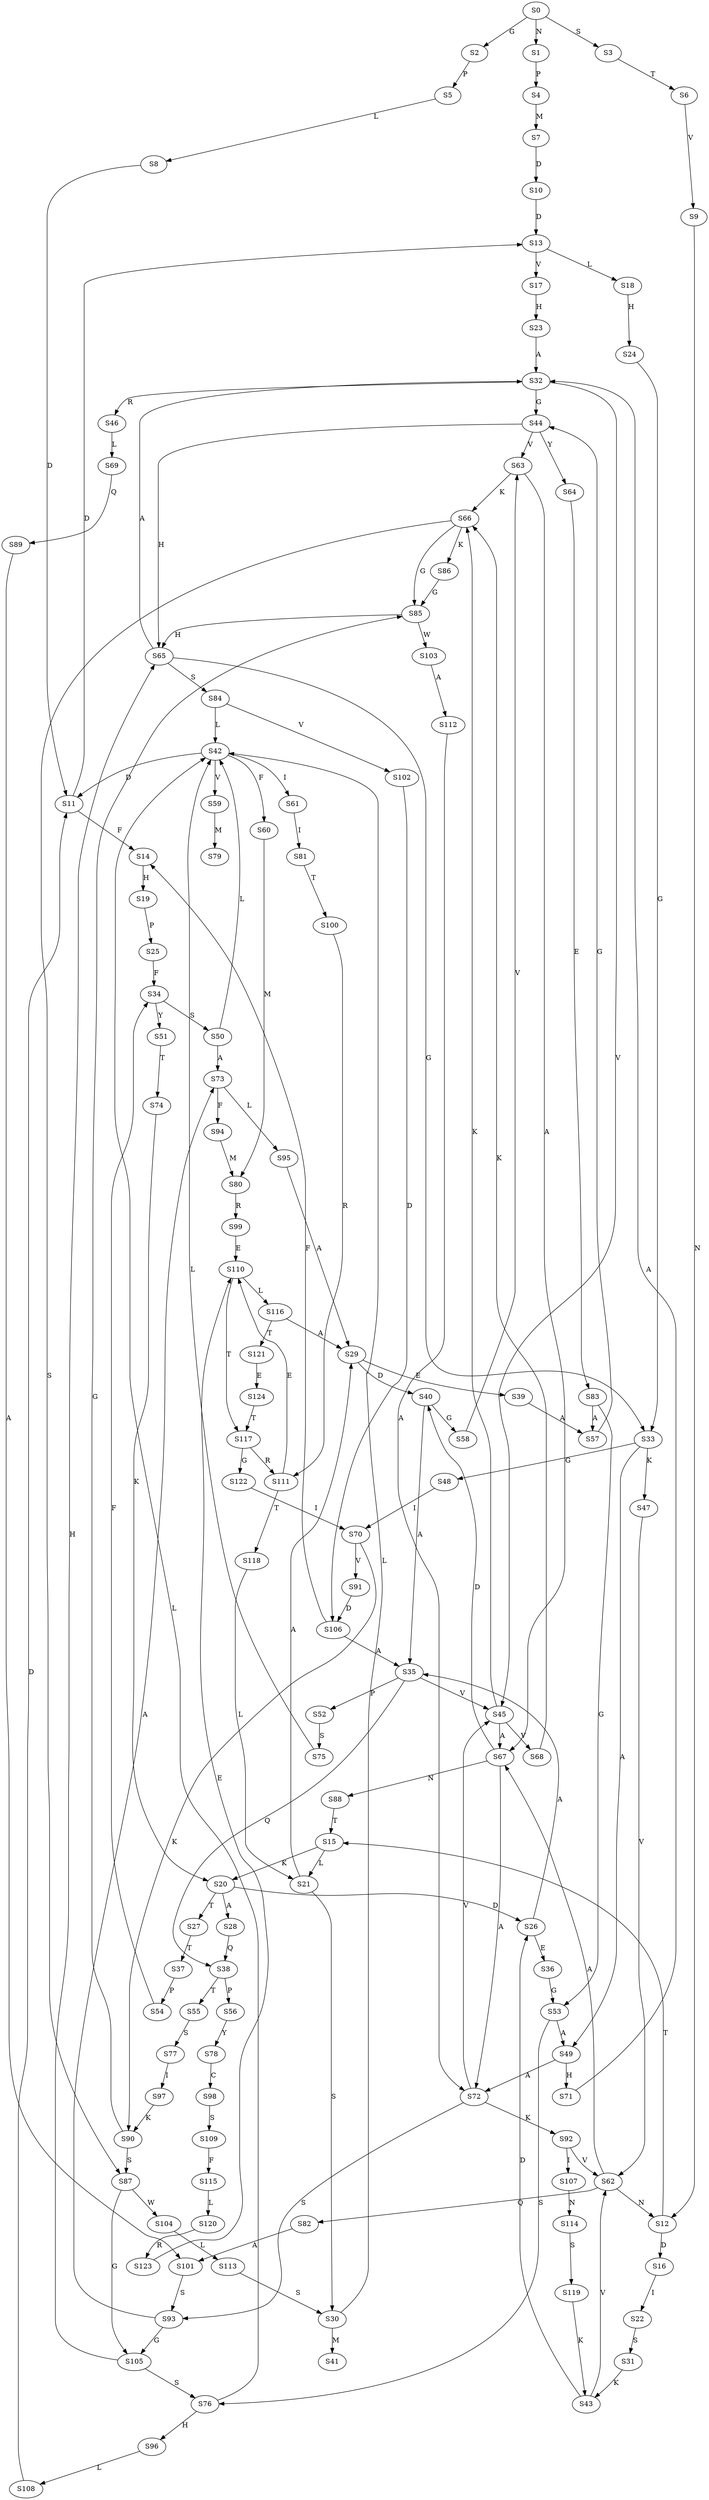 strict digraph  {
	S0 -> S1 [ label = N ];
	S0 -> S2 [ label = G ];
	S0 -> S3 [ label = S ];
	S1 -> S4 [ label = P ];
	S2 -> S5 [ label = P ];
	S3 -> S6 [ label = T ];
	S4 -> S7 [ label = M ];
	S5 -> S8 [ label = L ];
	S6 -> S9 [ label = V ];
	S7 -> S10 [ label = D ];
	S8 -> S11 [ label = D ];
	S9 -> S12 [ label = N ];
	S10 -> S13 [ label = D ];
	S11 -> S14 [ label = F ];
	S11 -> S13 [ label = D ];
	S12 -> S15 [ label = T ];
	S12 -> S16 [ label = D ];
	S13 -> S17 [ label = V ];
	S13 -> S18 [ label = L ];
	S14 -> S19 [ label = H ];
	S15 -> S20 [ label = K ];
	S15 -> S21 [ label = L ];
	S16 -> S22 [ label = I ];
	S17 -> S23 [ label = H ];
	S18 -> S24 [ label = H ];
	S19 -> S25 [ label = P ];
	S20 -> S26 [ label = D ];
	S20 -> S27 [ label = T ];
	S20 -> S28 [ label = A ];
	S21 -> S29 [ label = A ];
	S21 -> S30 [ label = S ];
	S22 -> S31 [ label = S ];
	S23 -> S32 [ label = A ];
	S24 -> S33 [ label = G ];
	S25 -> S34 [ label = F ];
	S26 -> S35 [ label = A ];
	S26 -> S36 [ label = E ];
	S27 -> S37 [ label = T ];
	S28 -> S38 [ label = Q ];
	S29 -> S39 [ label = E ];
	S29 -> S40 [ label = D ];
	S30 -> S41 [ label = M ];
	S30 -> S42 [ label = L ];
	S31 -> S43 [ label = K ];
	S32 -> S44 [ label = G ];
	S32 -> S45 [ label = V ];
	S32 -> S46 [ label = R ];
	S33 -> S47 [ label = K ];
	S33 -> S48 [ label = G ];
	S33 -> S49 [ label = A ];
	S34 -> S50 [ label = S ];
	S34 -> S51 [ label = Y ];
	S35 -> S52 [ label = P ];
	S35 -> S45 [ label = V ];
	S35 -> S38 [ label = Q ];
	S36 -> S53 [ label = G ];
	S37 -> S54 [ label = P ];
	S38 -> S55 [ label = T ];
	S38 -> S56 [ label = P ];
	S39 -> S57 [ label = A ];
	S40 -> S35 [ label = A ];
	S40 -> S58 [ label = G ];
	S42 -> S59 [ label = V ];
	S42 -> S60 [ label = F ];
	S42 -> S11 [ label = D ];
	S42 -> S61 [ label = I ];
	S43 -> S26 [ label = D ];
	S43 -> S62 [ label = V ];
	S44 -> S63 [ label = V ];
	S44 -> S64 [ label = Y ];
	S44 -> S65 [ label = H ];
	S45 -> S66 [ label = K ];
	S45 -> S67 [ label = A ];
	S45 -> S68 [ label = V ];
	S46 -> S69 [ label = L ];
	S47 -> S62 [ label = V ];
	S48 -> S70 [ label = I ];
	S49 -> S71 [ label = H ];
	S49 -> S72 [ label = A ];
	S50 -> S42 [ label = L ];
	S50 -> S73 [ label = A ];
	S51 -> S74 [ label = T ];
	S52 -> S75 [ label = S ];
	S53 -> S49 [ label = A ];
	S53 -> S76 [ label = S ];
	S54 -> S34 [ label = F ];
	S55 -> S77 [ label = S ];
	S56 -> S78 [ label = Y ];
	S57 -> S44 [ label = G ];
	S58 -> S63 [ label = V ];
	S59 -> S79 [ label = M ];
	S60 -> S80 [ label = M ];
	S61 -> S81 [ label = I ];
	S62 -> S12 [ label = N ];
	S62 -> S82 [ label = Q ];
	S62 -> S67 [ label = A ];
	S63 -> S66 [ label = K ];
	S63 -> S67 [ label = A ];
	S64 -> S83 [ label = E ];
	S65 -> S84 [ label = S ];
	S65 -> S33 [ label = G ];
	S65 -> S32 [ label = A ];
	S66 -> S85 [ label = G ];
	S66 -> S86 [ label = K ];
	S66 -> S87 [ label = S ];
	S67 -> S88 [ label = N ];
	S67 -> S72 [ label = A ];
	S67 -> S40 [ label = D ];
	S68 -> S66 [ label = K ];
	S69 -> S89 [ label = Q ];
	S70 -> S90 [ label = K ];
	S70 -> S91 [ label = V ];
	S71 -> S32 [ label = A ];
	S72 -> S92 [ label = K ];
	S72 -> S93 [ label = S ];
	S72 -> S45 [ label = V ];
	S73 -> S94 [ label = F ];
	S73 -> S95 [ label = L ];
	S74 -> S20 [ label = K ];
	S75 -> S42 [ label = L ];
	S76 -> S42 [ label = L ];
	S76 -> S96 [ label = H ];
	S77 -> S97 [ label = I ];
	S78 -> S98 [ label = C ];
	S80 -> S99 [ label = R ];
	S81 -> S100 [ label = T ];
	S82 -> S101 [ label = A ];
	S83 -> S53 [ label = G ];
	S83 -> S57 [ label = A ];
	S84 -> S42 [ label = L ];
	S84 -> S102 [ label = V ];
	S85 -> S103 [ label = W ];
	S85 -> S65 [ label = H ];
	S86 -> S85 [ label = G ];
	S87 -> S104 [ label = W ];
	S87 -> S105 [ label = G ];
	S88 -> S15 [ label = T ];
	S89 -> S101 [ label = A ];
	S90 -> S85 [ label = G ];
	S90 -> S87 [ label = S ];
	S91 -> S106 [ label = D ];
	S92 -> S62 [ label = V ];
	S92 -> S107 [ label = I ];
	S93 -> S105 [ label = G ];
	S93 -> S73 [ label = A ];
	S94 -> S80 [ label = M ];
	S95 -> S29 [ label = A ];
	S96 -> S108 [ label = L ];
	S97 -> S90 [ label = K ];
	S98 -> S109 [ label = S ];
	S99 -> S110 [ label = E ];
	S100 -> S111 [ label = R ];
	S101 -> S93 [ label = S ];
	S102 -> S106 [ label = D ];
	S103 -> S112 [ label = A ];
	S104 -> S113 [ label = L ];
	S105 -> S65 [ label = H ];
	S105 -> S76 [ label = S ];
	S106 -> S14 [ label = F ];
	S106 -> S35 [ label = A ];
	S107 -> S114 [ label = N ];
	S108 -> S11 [ label = D ];
	S109 -> S115 [ label = F ];
	S110 -> S116 [ label = L ];
	S110 -> S117 [ label = T ];
	S111 -> S118 [ label = T ];
	S111 -> S110 [ label = E ];
	S112 -> S72 [ label = A ];
	S113 -> S30 [ label = S ];
	S114 -> S119 [ label = S ];
	S115 -> S120 [ label = L ];
	S116 -> S29 [ label = A ];
	S116 -> S121 [ label = T ];
	S117 -> S111 [ label = R ];
	S117 -> S122 [ label = G ];
	S118 -> S21 [ label = L ];
	S119 -> S43 [ label = K ];
	S120 -> S123 [ label = R ];
	S121 -> S124 [ label = E ];
	S122 -> S70 [ label = I ];
	S123 -> S110 [ label = E ];
	S124 -> S117 [ label = T ];
}
